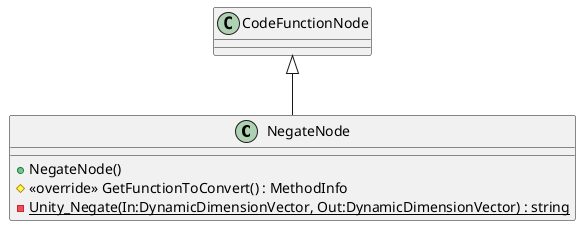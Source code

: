 @startuml
class NegateNode {
    + NegateNode()
    # <<override>> GetFunctionToConvert() : MethodInfo
    {static} - Unity_Negate(In:DynamicDimensionVector, Out:DynamicDimensionVector) : string
}
CodeFunctionNode <|-- NegateNode
@enduml
